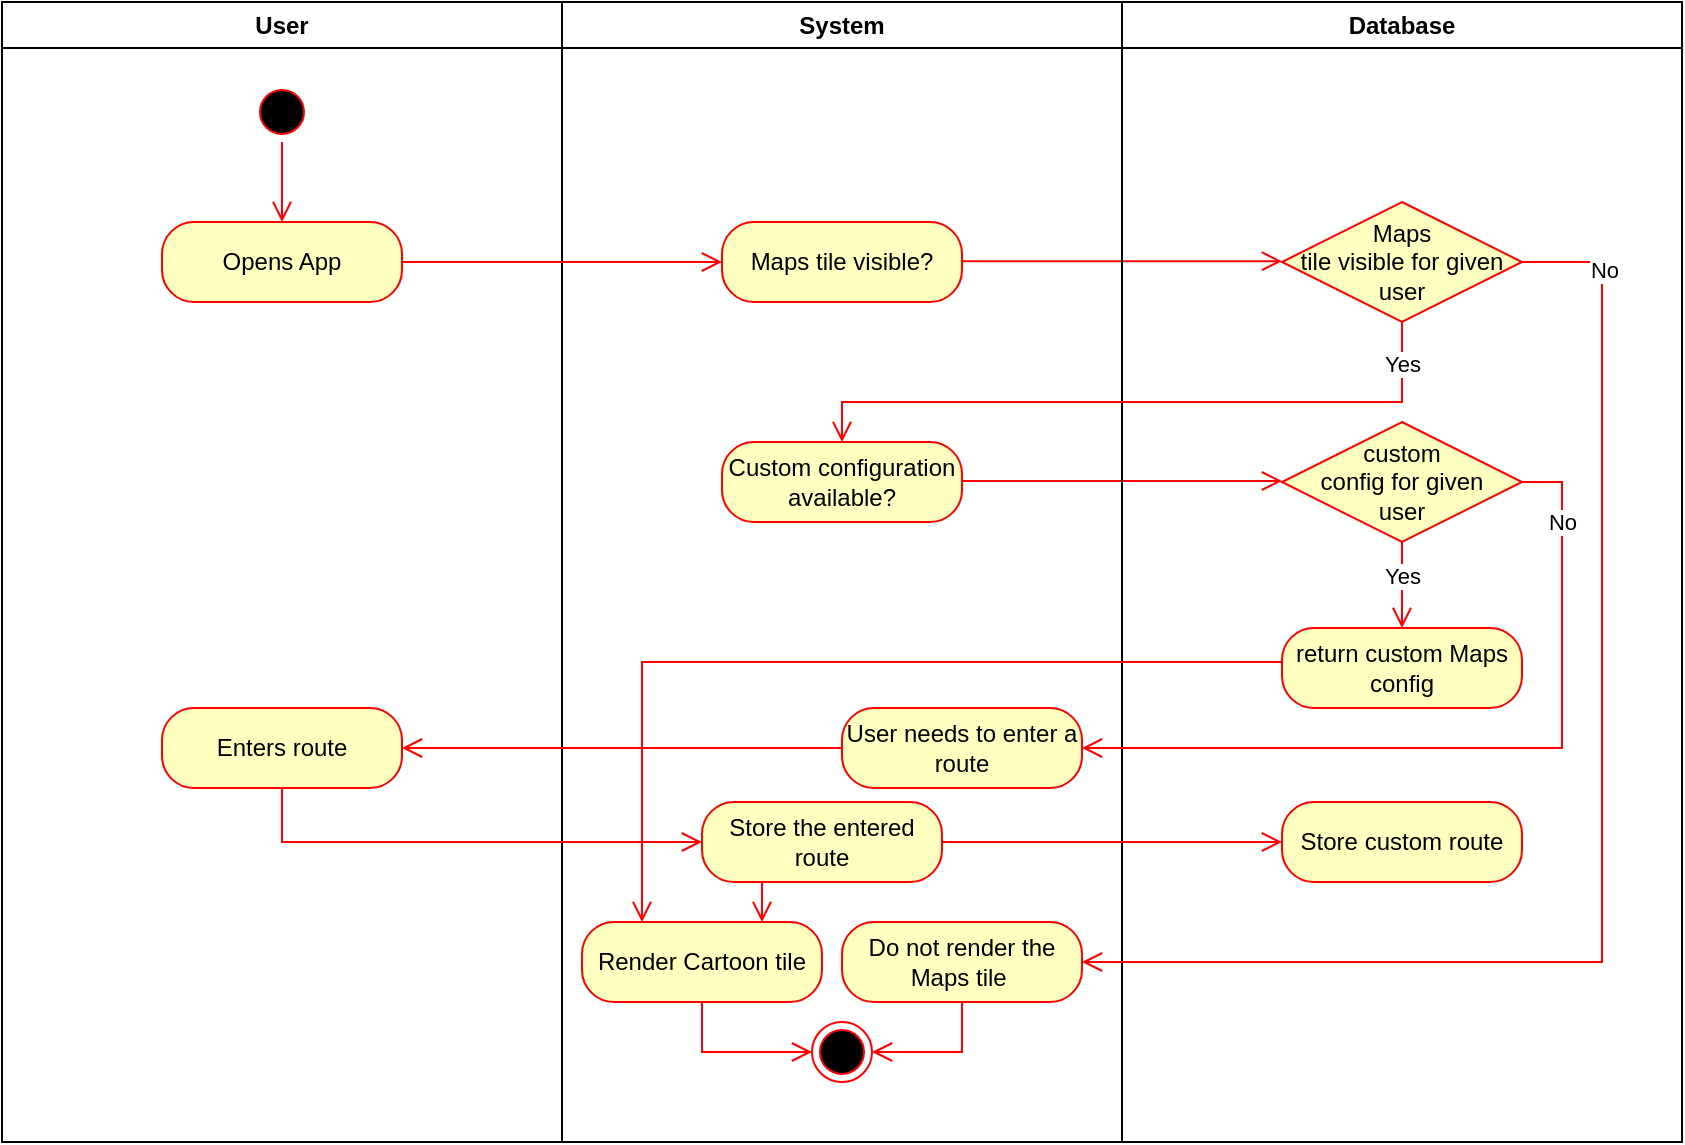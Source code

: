 <mxfile version="17.4.3" type="device"><diagram name="Page-1" id="e7e014a7-5840-1c2e-5031-d8a46d1fe8dd"><mxGraphModel dx="1673" dy="841" grid="1" gridSize="10" guides="1" tooltips="1" connect="1" arrows="1" fold="1" page="1" pageScale="1" pageWidth="1169" pageHeight="826" background="none" math="0" shadow="0"><root><mxCell id="0"/><mxCell id="1" parent="0"/><mxCell id="8dZRcIH8WcTvhF9IE14V-41" value="User" style="swimlane;whiteSpace=wrap" vertex="1" parent="1"><mxGeometry x="130" y="60" width="280" height="570" as="geometry"/></mxCell><mxCell id="8dZRcIH8WcTvhF9IE14V-42" value="" style="ellipse;shape=startState;fillColor=#000000;strokeColor=#ff0000;" vertex="1" parent="8dZRcIH8WcTvhF9IE14V-41"><mxGeometry x="125" y="40" width="30" height="30" as="geometry"/></mxCell><mxCell id="8dZRcIH8WcTvhF9IE14V-43" value="" style="edgeStyle=elbowEdgeStyle;elbow=horizontal;verticalAlign=bottom;endArrow=open;endSize=8;strokeColor=#FF0000;endFill=1;rounded=0" edge="1" parent="8dZRcIH8WcTvhF9IE14V-41" source="8dZRcIH8WcTvhF9IE14V-42"><mxGeometry x="125" y="40" as="geometry"><mxPoint x="140" y="110" as="targetPoint"/></mxGeometry></mxCell><mxCell id="8dZRcIH8WcTvhF9IE14V-44" value="Opens App" style="rounded=1;whiteSpace=wrap;html=1;arcSize=40;fontColor=#000000;fillColor=#ffffc0;strokeColor=#ff0000;" vertex="1" parent="8dZRcIH8WcTvhF9IE14V-41"><mxGeometry x="80" y="110" width="120" height="40" as="geometry"/></mxCell><mxCell id="8dZRcIH8WcTvhF9IE14V-73" value="Enters route" style="rounded=1;whiteSpace=wrap;html=1;arcSize=40;fontColor=#000000;fillColor=#ffffc0;strokeColor=#ff0000;" vertex="1" parent="8dZRcIH8WcTvhF9IE14V-41"><mxGeometry x="80" y="353" width="120" height="40" as="geometry"/></mxCell><mxCell id="8dZRcIH8WcTvhF9IE14V-45" value="System" style="swimlane;whiteSpace=wrap" vertex="1" parent="1"><mxGeometry x="410" y="60" width="280" height="570" as="geometry"/></mxCell><mxCell id="8dZRcIH8WcTvhF9IE14V-46" value="" style="ellipse;shape=endState;fillColor=#000000;strokeColor=#ff0000" vertex="1" parent="8dZRcIH8WcTvhF9IE14V-45"><mxGeometry x="125" y="510" width="30" height="30" as="geometry"/></mxCell><mxCell id="8dZRcIH8WcTvhF9IE14V-47" value="Maps tile visible?" style="rounded=1;whiteSpace=wrap;html=1;arcSize=40;fontColor=#000000;fillColor=#ffffc0;strokeColor=#ff0000;" vertex="1" parent="8dZRcIH8WcTvhF9IE14V-45"><mxGeometry x="80" y="110" width="120" height="40" as="geometry"/></mxCell><mxCell id="8dZRcIH8WcTvhF9IE14V-48" value="" style="edgeStyle=orthogonalEdgeStyle;html=1;align=left;verticalAlign=top;endArrow=open;endSize=8;strokeColor=#ff0000;rounded=0;exitX=1;exitY=0.5;exitDx=0;exitDy=0;entryX=0;entryY=0.5;entryDx=0;entryDy=0;" edge="1" parent="8dZRcIH8WcTvhF9IE14V-45"><mxGeometry x="-0.75" y="-20" relative="1" as="geometry"><mxPoint x="360" y="129.58" as="targetPoint"/><mxPoint x="200" y="129.58" as="sourcePoint"/><Array as="points"><mxPoint x="350" y="129.58"/><mxPoint x="350" y="129.58"/></Array><mxPoint as="offset"/></mxGeometry></mxCell><mxCell id="8dZRcIH8WcTvhF9IE14V-49" value="Custom configuration available?" style="rounded=1;whiteSpace=wrap;html=1;arcSize=40;fontColor=#000000;fillColor=#ffffc0;strokeColor=#ff0000;" vertex="1" parent="8dZRcIH8WcTvhF9IE14V-45"><mxGeometry x="80" y="220" width="120" height="40" as="geometry"/></mxCell><mxCell id="8dZRcIH8WcTvhF9IE14V-50" value="Do not render the Maps tile&amp;nbsp;&lt;span style=&quot;color: rgba(0 , 0 , 0 , 0) ; font-family: monospace ; font-size: 0px&quot;&gt;%3CmxGraphModel%3E%3Croot%3E%3CmxCell%20id%3D%220%22%2F%3E%3CmxCell%20id%3D%221%22%20parent%3D%220%22%2F%3E%3CmxCell%20id%3D%222%22%20value%3D%22Call%20NASA%20API%22%20style%3D%22rounded%3D1%3BwhiteSpace%3Dwrap%3Bhtml%3D1%3BarcSize%3D40%3BfontColor%3D%23000000%3BfillColor%3D%23ffffc0%3BstrokeColor%3D%23ff0000%3B%22%20vertex%3D%221%22%20parent%3D%221%22%3E%3CmxGeometry%20x%3D%22490%22%20y%3D%22280%22%20width%3D%22120%22%20height%3D%2240%22%20as%3D%22geometry%22%2F%3E%3C%2FmxCell%3E%3C%2Froot%3E%3C%2FmxGraphModel%3E t&lt;/span&gt;" style="rounded=1;whiteSpace=wrap;html=1;arcSize=40;fontColor=#000000;fillColor=#ffffc0;strokeColor=#ff0000;" vertex="1" parent="8dZRcIH8WcTvhF9IE14V-45"><mxGeometry x="140" y="460" width="120" height="40" as="geometry"/></mxCell><mxCell id="8dZRcIH8WcTvhF9IE14V-51" value="" style="edgeStyle=orthogonalEdgeStyle;html=1;align=left;verticalAlign=top;endArrow=open;endSize=8;strokeColor=#ff0000;rounded=0;exitX=0.5;exitY=1;exitDx=0;exitDy=0;entryX=1;entryY=0.5;entryDx=0;entryDy=0;" edge="1" parent="8dZRcIH8WcTvhF9IE14V-45" source="8dZRcIH8WcTvhF9IE14V-50" target="8dZRcIH8WcTvhF9IE14V-46"><mxGeometry x="-0.75" y="-20" relative="1" as="geometry"><mxPoint x="360" y="490" as="targetPoint"/><mxPoint x="200" y="490" as="sourcePoint"/><Array as="points"><mxPoint x="200" y="525"/></Array><mxPoint as="offset"/></mxGeometry></mxCell><mxCell id="8dZRcIH8WcTvhF9IE14V-52" value="Render Cartoon tile" style="rounded=1;whiteSpace=wrap;html=1;arcSize=40;fontColor=#000000;fillColor=#ffffc0;strokeColor=#ff0000;" vertex="1" parent="8dZRcIH8WcTvhF9IE14V-45"><mxGeometry x="10" y="460" width="120" height="40" as="geometry"/></mxCell><mxCell id="8dZRcIH8WcTvhF9IE14V-54" value="" style="edgeStyle=orthogonalEdgeStyle;html=1;align=left;verticalAlign=top;endArrow=open;endSize=8;strokeColor=#ff0000;rounded=0;exitX=0.5;exitY=1;exitDx=0;exitDy=0;entryX=0;entryY=0.5;entryDx=0;entryDy=0;" edge="1" parent="8dZRcIH8WcTvhF9IE14V-45" source="8dZRcIH8WcTvhF9IE14V-52" target="8dZRcIH8WcTvhF9IE14V-46"><mxGeometry x="-0.75" y="-20" relative="1" as="geometry"><mxPoint x="80" y="490" as="targetPoint"/><mxPoint x="-80" y="490" as="sourcePoint"/><Array as="points"><mxPoint x="70" y="525"/></Array><mxPoint as="offset"/></mxGeometry></mxCell><mxCell id="8dZRcIH8WcTvhF9IE14V-62" value="" style="edgeStyle=orthogonalEdgeStyle;html=1;align=left;verticalAlign=top;endArrow=open;endSize=8;strokeColor=#ff0000;rounded=0;exitX=1;exitY=0.5;exitDx=0;exitDy=0;entryX=0;entryY=0.5;entryDx=0;entryDy=0;" edge="1" parent="8dZRcIH8WcTvhF9IE14V-45"><mxGeometry x="-0.75" y="-20" relative="1" as="geometry"><mxPoint x="360" y="239.5" as="targetPoint"/><mxPoint x="200" y="239.5" as="sourcePoint"/><Array as="points"><mxPoint x="350" y="239.5"/><mxPoint x="350" y="239.5"/></Array><mxPoint as="offset"/></mxGeometry></mxCell><mxCell id="8dZRcIH8WcTvhF9IE14V-65" value="User needs to enter a route" style="rounded=1;whiteSpace=wrap;html=1;arcSize=40;fontColor=#000000;fillColor=#ffffc0;strokeColor=#ff0000;" vertex="1" parent="8dZRcIH8WcTvhF9IE14V-45"><mxGeometry x="140" y="353" width="120" height="40" as="geometry"/></mxCell><mxCell id="8dZRcIH8WcTvhF9IE14V-74" value="Store the entered route" style="rounded=1;whiteSpace=wrap;html=1;arcSize=40;fontColor=#000000;fillColor=#ffffc0;strokeColor=#ff0000;" vertex="1" parent="8dZRcIH8WcTvhF9IE14V-45"><mxGeometry x="70" y="400" width="120" height="40" as="geometry"/></mxCell><mxCell id="8dZRcIH8WcTvhF9IE14V-78" value="" style="edgeStyle=orthogonalEdgeStyle;html=1;align=left;verticalAlign=top;endArrow=open;endSize=8;strokeColor=#ff0000;rounded=0;exitX=0.25;exitY=1;exitDx=0;exitDy=0;entryX=0.75;entryY=0;entryDx=0;entryDy=0;" edge="1" parent="8dZRcIH8WcTvhF9IE14V-45" source="8dZRcIH8WcTvhF9IE14V-74" target="8dZRcIH8WcTvhF9IE14V-52"><mxGeometry x="-0.75" y="-20" relative="1" as="geometry"><mxPoint x="90" y="140" as="targetPoint"/><mxPoint x="-70" y="140" as="sourcePoint"/><Array as="points"/><mxPoint as="offset"/></mxGeometry></mxCell><mxCell id="8dZRcIH8WcTvhF9IE14V-55" value="Database" style="swimlane;whiteSpace=wrap;startSize=23;" vertex="1" parent="1"><mxGeometry x="690" y="60" width="280" height="570" as="geometry"/></mxCell><mxCell id="8dZRcIH8WcTvhF9IE14V-56" value="Maps&lt;br&gt;tile visible for given user" style="rhombus;whiteSpace=wrap;html=1;fillColor=#ffffc0;strokeColor=#ff0000;" vertex="1" parent="8dZRcIH8WcTvhF9IE14V-55"><mxGeometry x="80" y="100" width="120" height="60" as="geometry"/></mxCell><mxCell id="8dZRcIH8WcTvhF9IE14V-63" value="custom&lt;br&gt;config for given&lt;br&gt;user" style="rhombus;whiteSpace=wrap;html=1;fillColor=#ffffc0;strokeColor=#ff0000;" vertex="1" parent="8dZRcIH8WcTvhF9IE14V-55"><mxGeometry x="80" y="210" width="120" height="60" as="geometry"/></mxCell><mxCell id="8dZRcIH8WcTvhF9IE14V-67" value="return custom Maps config" style="rounded=1;whiteSpace=wrap;html=1;arcSize=40;fontColor=#000000;fillColor=#ffffc0;strokeColor=#ff0000;" vertex="1" parent="8dZRcIH8WcTvhF9IE14V-55"><mxGeometry x="80" y="313" width="120" height="40" as="geometry"/></mxCell><mxCell id="8dZRcIH8WcTvhF9IE14V-69" value="" style="edgeStyle=orthogonalEdgeStyle;html=1;align=left;verticalAlign=top;endArrow=open;endSize=8;strokeColor=#ff0000;rounded=0;exitX=0.5;exitY=1;exitDx=0;exitDy=0;entryX=0.5;entryY=0;entryDx=0;entryDy=0;" edge="1" parent="8dZRcIH8WcTvhF9IE14V-55" source="8dZRcIH8WcTvhF9IE14V-63" target="8dZRcIH8WcTvhF9IE14V-67"><mxGeometry x="-0.75" y="-20" relative="1" as="geometry"><mxPoint x="160" y="290" as="targetPoint"/><mxPoint y="290" as="sourcePoint"/><Array as="points"/><mxPoint as="offset"/></mxGeometry></mxCell><mxCell id="8dZRcIH8WcTvhF9IE14V-71" value="Yes" style="edgeLabel;html=1;align=center;verticalAlign=middle;resizable=0;points=[];" vertex="1" connectable="0" parent="8dZRcIH8WcTvhF9IE14V-69"><mxGeometry x="-0.227" relative="1" as="geometry"><mxPoint as="offset"/></mxGeometry></mxCell><mxCell id="8dZRcIH8WcTvhF9IE14V-75" value="Store custom route" style="rounded=1;whiteSpace=wrap;html=1;arcSize=40;fontColor=#000000;fillColor=#ffffc0;strokeColor=#ff0000;" vertex="1" parent="8dZRcIH8WcTvhF9IE14V-55"><mxGeometry x="80" y="400" width="120" height="40" as="geometry"/></mxCell><mxCell id="8dZRcIH8WcTvhF9IE14V-57" value="" style="edgeStyle=orthogonalEdgeStyle;html=1;align=left;verticalAlign=top;endArrow=open;endSize=8;strokeColor=#ff0000;rounded=0;exitX=1;exitY=0.5;exitDx=0;exitDy=0;entryX=0;entryY=0.5;entryDx=0;entryDy=0;" edge="1" parent="1" source="8dZRcIH8WcTvhF9IE14V-44" target="8dZRcIH8WcTvhF9IE14V-47"><mxGeometry x="-0.75" y="-20" relative="1" as="geometry"><mxPoint x="770" y="360" as="targetPoint"/><mxPoint x="810" y="240" as="sourcePoint"/><Array as="points"><mxPoint x="480" y="190"/><mxPoint x="480" y="190"/></Array><mxPoint as="offset"/></mxGeometry></mxCell><mxCell id="8dZRcIH8WcTvhF9IE14V-58" value="" style="edgeStyle=orthogonalEdgeStyle;html=1;align=left;verticalAlign=top;endArrow=open;endSize=8;strokeColor=#ff0000;rounded=0;exitX=1;exitY=0.5;exitDx=0;exitDy=0;entryX=1;entryY=0.5;entryDx=0;entryDy=0;" edge="1" parent="1" target="8dZRcIH8WcTvhF9IE14V-50"><mxGeometry x="-0.75" y="-20" relative="1" as="geometry"><mxPoint x="1050" y="190.0" as="targetPoint"/><mxPoint x="890" y="190" as="sourcePoint"/><Array as="points"><mxPoint x="930" y="190"/><mxPoint x="930" y="540"/></Array><mxPoint as="offset"/></mxGeometry></mxCell><mxCell id="8dZRcIH8WcTvhF9IE14V-59" value="No" style="edgeLabel;html=1;align=center;verticalAlign=middle;resizable=0;points=[];" vertex="1" connectable="0" parent="8dZRcIH8WcTvhF9IE14V-58"><mxGeometry x="-0.864" y="1" relative="1" as="geometry"><mxPoint as="offset"/></mxGeometry></mxCell><mxCell id="8dZRcIH8WcTvhF9IE14V-60" value="" style="edgeStyle=orthogonalEdgeStyle;html=1;align=left;verticalAlign=top;endArrow=open;endSize=8;strokeColor=#ff0000;rounded=0;exitX=0.5;exitY=1;exitDx=0;exitDy=0;entryX=0.5;entryY=0;entryDx=0;entryDy=0;" edge="1" parent="1" source="8dZRcIH8WcTvhF9IE14V-56" target="8dZRcIH8WcTvhF9IE14V-49"><mxGeometry x="-0.75" y="-20" relative="1" as="geometry"><mxPoint x="840" y="430" as="targetPoint"/><mxPoint x="760" y="290.0" as="sourcePoint"/><Array as="points"><mxPoint x="830" y="260"/><mxPoint x="550" y="260"/></Array><mxPoint as="offset"/></mxGeometry></mxCell><mxCell id="8dZRcIH8WcTvhF9IE14V-61" value="Yes" style="edgeLabel;html=1;align=center;verticalAlign=middle;resizable=0;points=[];" vertex="1" connectable="0" parent="8dZRcIH8WcTvhF9IE14V-60"><mxGeometry x="-0.876" relative="1" as="geometry"><mxPoint as="offset"/></mxGeometry></mxCell><mxCell id="8dZRcIH8WcTvhF9IE14V-64" value="" style="edgeStyle=orthogonalEdgeStyle;html=1;align=left;verticalAlign=top;endArrow=open;endSize=8;strokeColor=#ff0000;rounded=0;exitX=1;exitY=0.5;exitDx=0;exitDy=0;entryX=1;entryY=0.5;entryDx=0;entryDy=0;" edge="1" parent="1" target="8dZRcIH8WcTvhF9IE14V-65"><mxGeometry x="-0.75" y="-20" relative="1" as="geometry"><mxPoint x="910" y="440" as="targetPoint"/><mxPoint x="890" y="300.0" as="sourcePoint"/><Array as="points"><mxPoint x="910" y="300"/><mxPoint x="910" y="433"/></Array><mxPoint as="offset"/></mxGeometry></mxCell><mxCell id="8dZRcIH8WcTvhF9IE14V-68" value="No" style="edgeLabel;html=1;align=center;verticalAlign=middle;resizable=0;points=[];" vertex="1" connectable="0" parent="8dZRcIH8WcTvhF9IE14V-64"><mxGeometry x="-0.796" relative="1" as="geometry"><mxPoint as="offset"/></mxGeometry></mxCell><mxCell id="8dZRcIH8WcTvhF9IE14V-70" value="" style="edgeStyle=orthogonalEdgeStyle;html=1;align=left;verticalAlign=top;endArrow=open;endSize=8;strokeColor=#ff0000;rounded=0;exitX=0;exitY=0.5;exitDx=0;exitDy=0;entryX=0.25;entryY=0;entryDx=0;entryDy=0;" edge="1" parent="1" source="8dZRcIH8WcTvhF9IE14V-67" target="8dZRcIH8WcTvhF9IE14V-52"><mxGeometry x="-0.75" y="-20" relative="1" as="geometry"><mxPoint x="870" y="470.0" as="targetPoint"/><mxPoint x="710" y="470.0" as="sourcePoint"/><Array as="points"><mxPoint x="770" y="390"/><mxPoint x="450" y="390"/></Array><mxPoint as="offset"/></mxGeometry></mxCell><mxCell id="8dZRcIH8WcTvhF9IE14V-72" value="" style="edgeStyle=orthogonalEdgeStyle;html=1;align=left;verticalAlign=top;endArrow=open;endSize=8;strokeColor=#ff0000;rounded=0;exitX=0;exitY=0.5;exitDx=0;exitDy=0;entryX=1;entryY=0.5;entryDx=0;entryDy=0;" edge="1" parent="1" source="8dZRcIH8WcTvhF9IE14V-65" target="8dZRcIH8WcTvhF9IE14V-73"><mxGeometry x="-0.75" y="-20" relative="1" as="geometry"><mxPoint x="340" y="440" as="targetPoint"/><mxPoint x="610" y="344.66" as="sourcePoint"/><Array as="points"><mxPoint x="390" y="433"/><mxPoint x="390" y="433"/></Array><mxPoint as="offset"/></mxGeometry></mxCell><mxCell id="8dZRcIH8WcTvhF9IE14V-76" value="" style="edgeStyle=orthogonalEdgeStyle;html=1;align=left;verticalAlign=top;endArrow=open;endSize=8;strokeColor=#ff0000;rounded=0;exitX=0.5;exitY=1;exitDx=0;exitDy=0;entryX=0;entryY=0.5;entryDx=0;entryDy=0;" edge="1" parent="1" source="8dZRcIH8WcTvhF9IE14V-73" target="8dZRcIH8WcTvhF9IE14V-74"><mxGeometry x="-0.75" y="-20" relative="1" as="geometry"><mxPoint x="415" y="490" as="targetPoint"/><mxPoint x="255" y="490" as="sourcePoint"/><Array as="points"><mxPoint x="270" y="480"/></Array><mxPoint as="offset"/></mxGeometry></mxCell><mxCell id="8dZRcIH8WcTvhF9IE14V-77" value="" style="edgeStyle=orthogonalEdgeStyle;html=1;align=left;verticalAlign=top;endArrow=open;endSize=8;strokeColor=#ff0000;rounded=0;exitX=1;exitY=0.5;exitDx=0;exitDy=0;entryX=0;entryY=0.5;entryDx=0;entryDy=0;" edge="1" parent="1" source="8dZRcIH8WcTvhF9IE14V-74" target="8dZRcIH8WcTvhF9IE14V-75"><mxGeometry x="-0.75" y="-20" relative="1" as="geometry"><mxPoint x="770" y="479.58" as="targetPoint"/><mxPoint x="610" y="479.58" as="sourcePoint"/><Array as="points"/><mxPoint as="offset"/></mxGeometry></mxCell></root></mxGraphModel></diagram></mxfile>